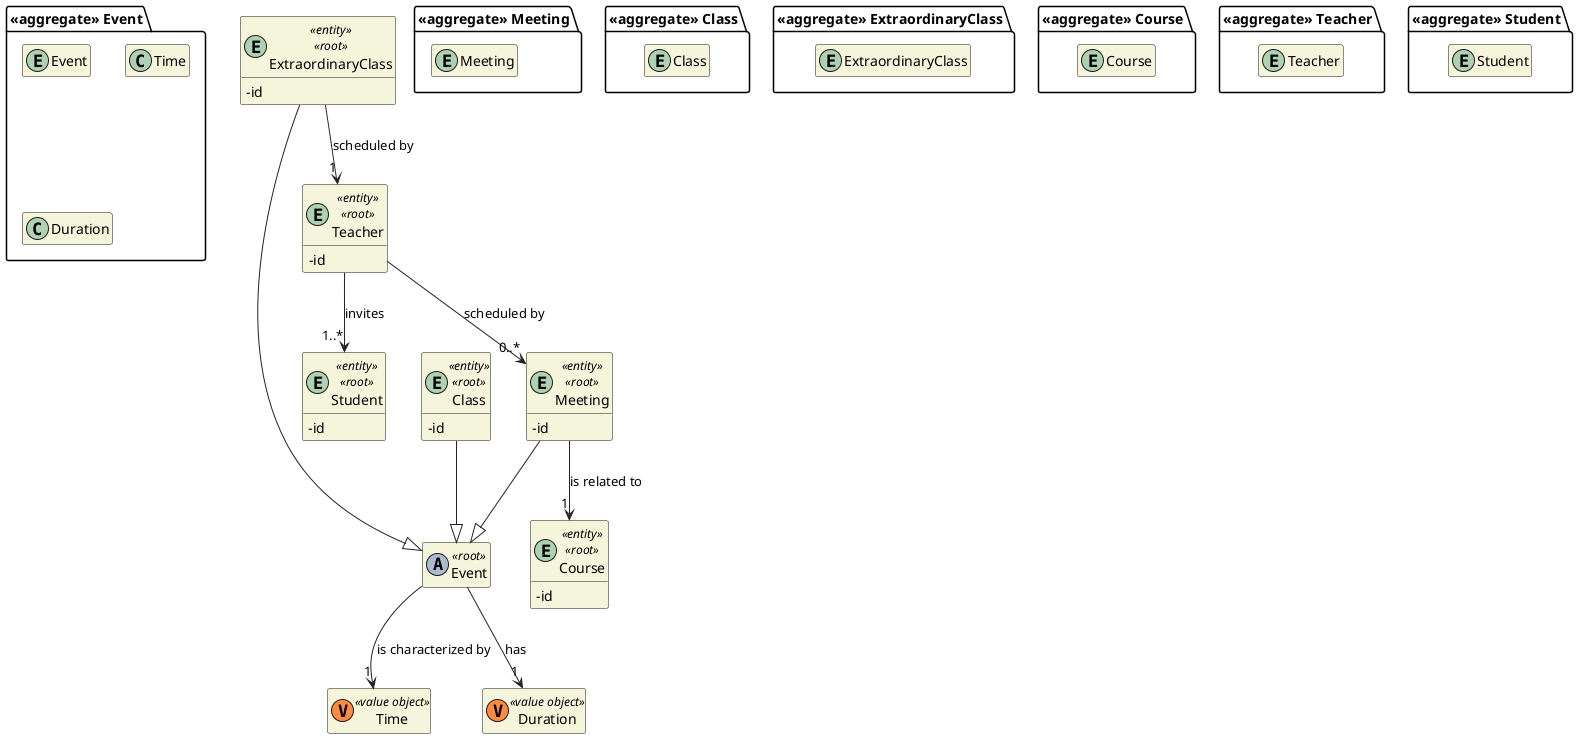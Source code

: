 @startuml DM-EVENTS
'https://plantuml.com/class-diagram

skinparam classAttributeIconSize 0
hide empty attributes
hide empty methods
skinparam classBackgroundColor beige
skinparam ArrowColor #222222

package "<<aggregate>> Event" {
    entity Event

    class Time
    class Duration
    ' class Type
}

entity Event <<(A,#adb9d1)>> <<root>> {
}

class Time <<(V,#FF8B40) value object>> {}
class Duration <<(V,#FF8B40) value object>> {}
' class Type <<(V,#FF8B40) value object>> {}

Event --> "1" Time : is characterized by
Event --> "1" Duration : has
' Event --> "1" Type : is characterized by

package "<<aggregate>> Meeting" {
    entity Meeting
}

entity Meeting <<entity>> <<root>> {
  -id
}

package "<<aggregate>> Class" {
    entity Class
}

entity Class <<entity>> <<root>> {
  -id
}

package "<<aggregate>> ExtraordinaryClass" {
    entity ExtraordinaryClass
}

entity ExtraordinaryClass <<entity>> <<root>> {
  -id
}

package "<<aggregate>> Course" {
    entity Course
}

entity Course <<entity>> <<root>> {
  -id
}

package "<<aggregate>> Teacher" {
    entity Teacher
}

entity Teacher <<entity>> <<root>> {
  -id
}

package "<<aggregate>> Student" {
    entity Student
}

entity Student <<entity>> <<root>> {
  -id
}

Class --|> Event 
Meeting --|> Event

Meeting --> "1" Course : is related to
Teacher --> "0..*" Meeting : scheduled by
Teacher --> "1..*" Student : invites

ExtraordinaryClass --|> Event
ExtraordinaryClass --> "1" Teacher : scheduled by

@enduml